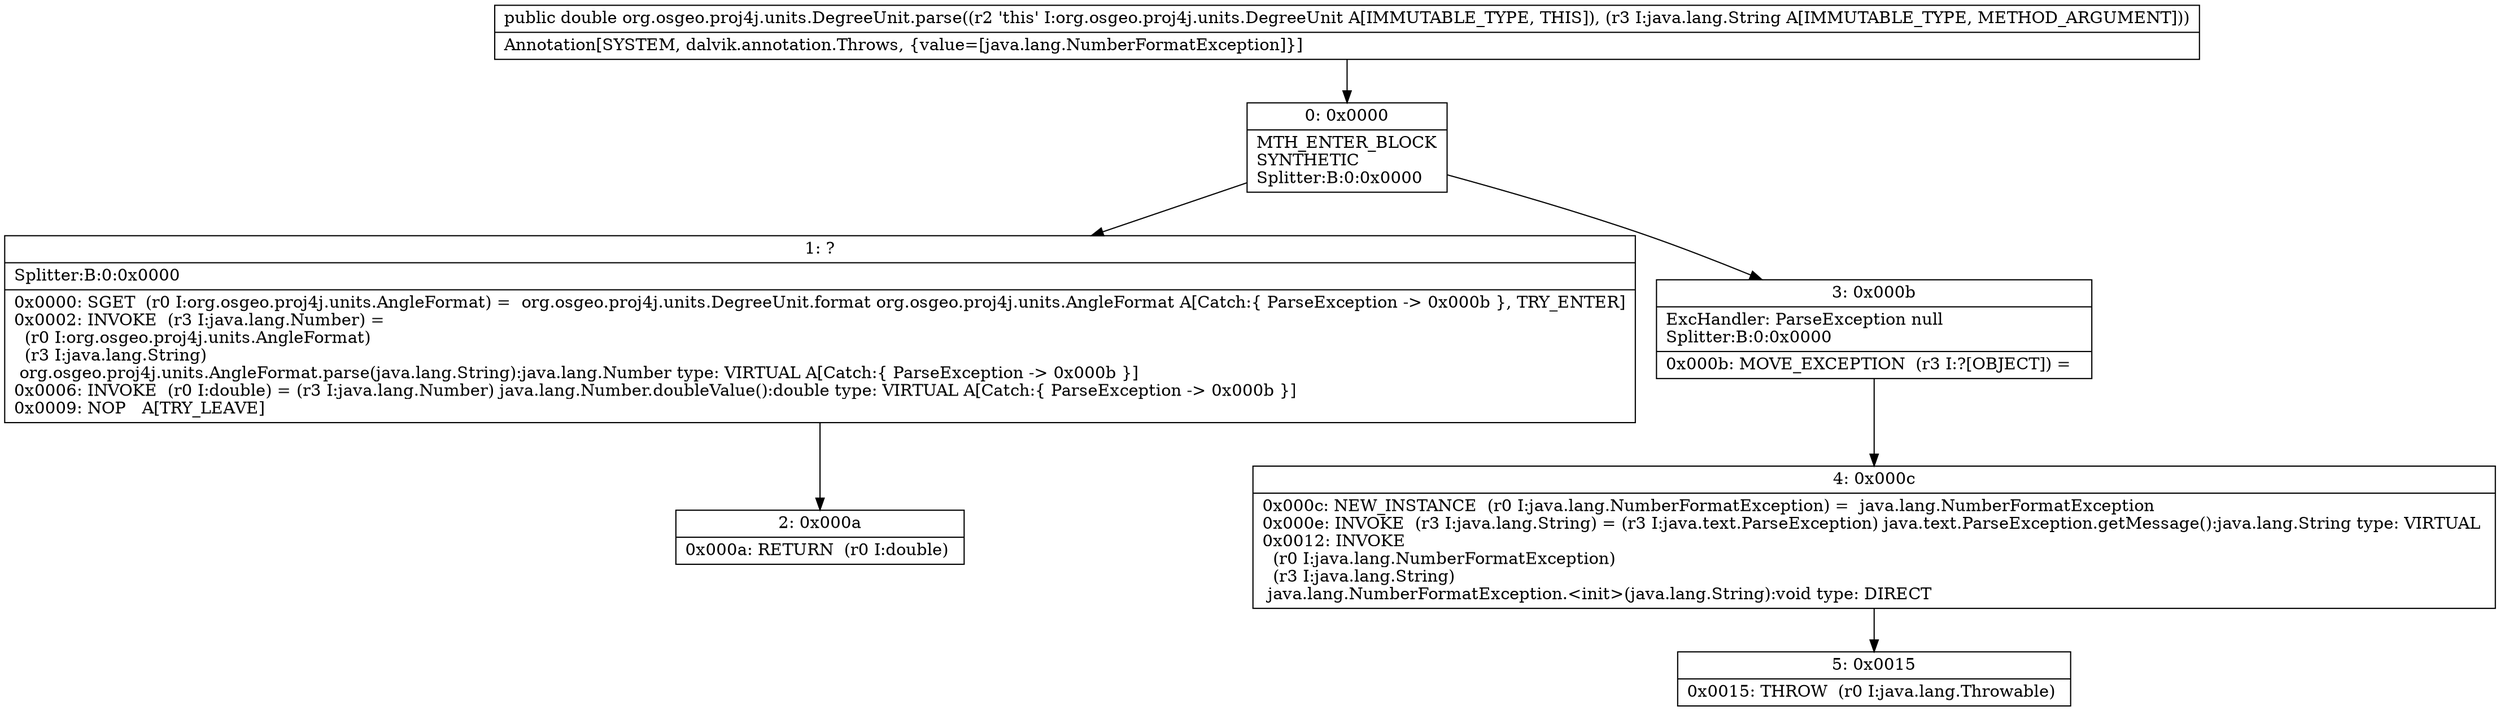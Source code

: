digraph "CFG fororg.osgeo.proj4j.units.DegreeUnit.parse(Ljava\/lang\/String;)D" {
Node_0 [shape=record,label="{0\:\ 0x0000|MTH_ENTER_BLOCK\lSYNTHETIC\lSplitter:B:0:0x0000\l}"];
Node_1 [shape=record,label="{1\:\ ?|Splitter:B:0:0x0000\l|0x0000: SGET  (r0 I:org.osgeo.proj4j.units.AngleFormat) =  org.osgeo.proj4j.units.DegreeUnit.format org.osgeo.proj4j.units.AngleFormat A[Catch:\{ ParseException \-\> 0x000b \}, TRY_ENTER]\l0x0002: INVOKE  (r3 I:java.lang.Number) = \l  (r0 I:org.osgeo.proj4j.units.AngleFormat)\l  (r3 I:java.lang.String)\l org.osgeo.proj4j.units.AngleFormat.parse(java.lang.String):java.lang.Number type: VIRTUAL A[Catch:\{ ParseException \-\> 0x000b \}]\l0x0006: INVOKE  (r0 I:double) = (r3 I:java.lang.Number) java.lang.Number.doubleValue():double type: VIRTUAL A[Catch:\{ ParseException \-\> 0x000b \}]\l0x0009: NOP   A[TRY_LEAVE]\l}"];
Node_2 [shape=record,label="{2\:\ 0x000a|0x000a: RETURN  (r0 I:double) \l}"];
Node_3 [shape=record,label="{3\:\ 0x000b|ExcHandler: ParseException null\lSplitter:B:0:0x0000\l|0x000b: MOVE_EXCEPTION  (r3 I:?[OBJECT]) =  \l}"];
Node_4 [shape=record,label="{4\:\ 0x000c|0x000c: NEW_INSTANCE  (r0 I:java.lang.NumberFormatException) =  java.lang.NumberFormatException \l0x000e: INVOKE  (r3 I:java.lang.String) = (r3 I:java.text.ParseException) java.text.ParseException.getMessage():java.lang.String type: VIRTUAL \l0x0012: INVOKE  \l  (r0 I:java.lang.NumberFormatException)\l  (r3 I:java.lang.String)\l java.lang.NumberFormatException.\<init\>(java.lang.String):void type: DIRECT \l}"];
Node_5 [shape=record,label="{5\:\ 0x0015|0x0015: THROW  (r0 I:java.lang.Throwable) \l}"];
MethodNode[shape=record,label="{public double org.osgeo.proj4j.units.DegreeUnit.parse((r2 'this' I:org.osgeo.proj4j.units.DegreeUnit A[IMMUTABLE_TYPE, THIS]), (r3 I:java.lang.String A[IMMUTABLE_TYPE, METHOD_ARGUMENT]))  | Annotation[SYSTEM, dalvik.annotation.Throws, \{value=[java.lang.NumberFormatException]\}]\l}"];
MethodNode -> Node_0;
Node_0 -> Node_1;
Node_0 -> Node_3;
Node_1 -> Node_2;
Node_3 -> Node_4;
Node_4 -> Node_5;
}

